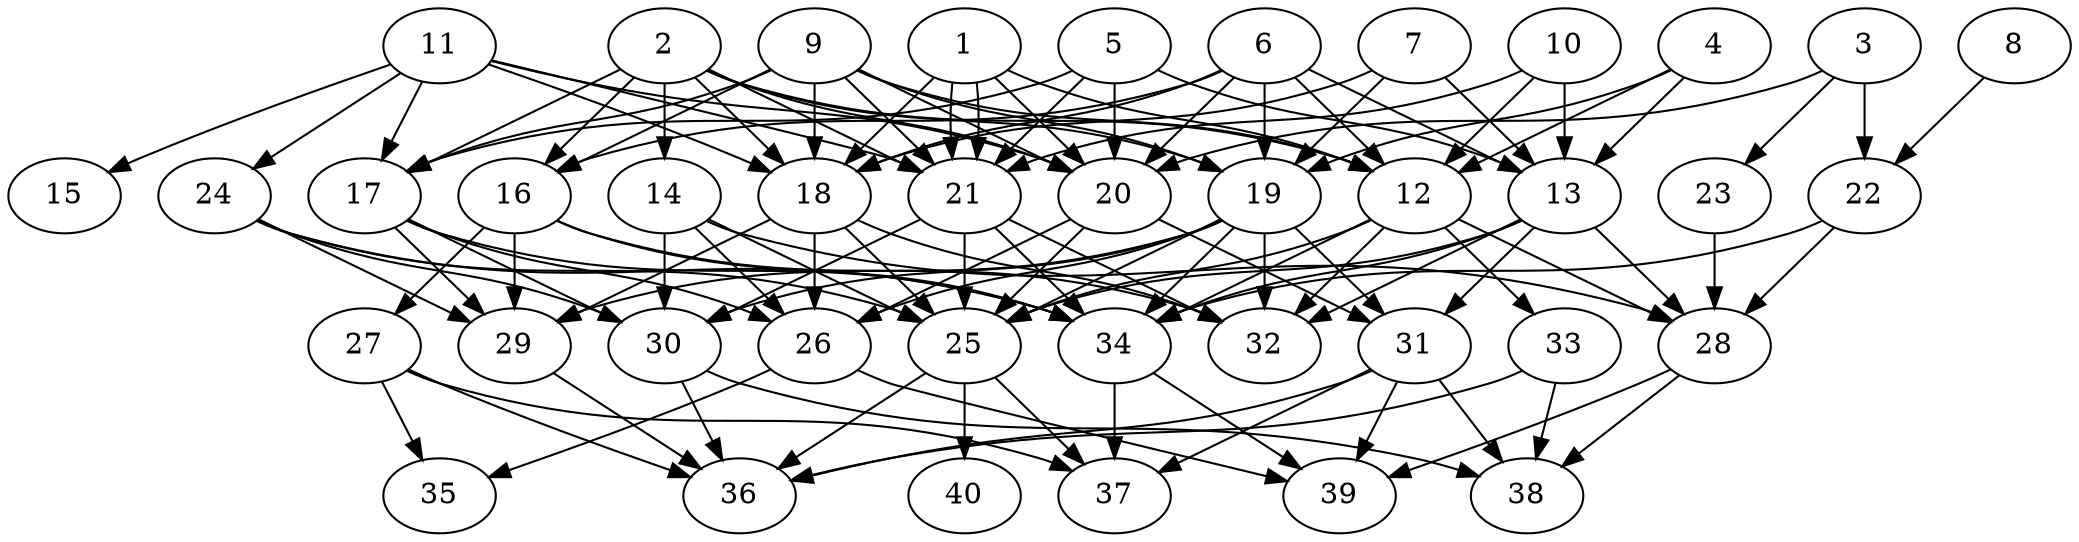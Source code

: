 // DAG automatically generated by daggen at Thu Oct  3 14:06:50 2019
// ./daggen --dot -n 40 --ccr 0.3 --fat 0.7 --regular 0.7 --density 0.6 --mindata 5242880 --maxdata 52428800 
digraph G {
  1 [size="81588907", alpha="0.12", expect_size="24476672"] 
  1 -> 12 [size ="24476672"]
  1 -> 18 [size ="24476672"]
  1 -> 20 [size ="24476672"]
  1 -> 21 [size ="24476672"]
  1 -> 21 [size ="24476672"]
  2 [size="167772160", alpha="0.08", expect_size="50331648"] 
  2 -> 12 [size ="50331648"]
  2 -> 14 [size ="50331648"]
  2 -> 16 [size ="50331648"]
  2 -> 17 [size ="50331648"]
  2 -> 18 [size ="50331648"]
  2 -> 19 [size ="50331648"]
  2 -> 20 [size ="50331648"]
  2 -> 21 [size ="50331648"]
  3 [size="18585600", alpha="0.12", expect_size="5575680"] 
  3 -> 20 [size ="5575680"]
  3 -> 22 [size ="5575680"]
  3 -> 23 [size ="5575680"]
  4 [size="46322347", alpha="0.05", expect_size="13896704"] 
  4 -> 12 [size ="13896704"]
  4 -> 13 [size ="13896704"]
  4 -> 19 [size ="13896704"]
  5 [size="154200747", alpha="0.03", expect_size="46260224"] 
  5 -> 13 [size ="46260224"]
  5 -> 17 [size ="46260224"]
  5 -> 20 [size ="46260224"]
  5 -> 21 [size ="46260224"]
  6 [size="154368000", alpha="0.07", expect_size="46310400"] 
  6 -> 12 [size ="46310400"]
  6 -> 13 [size ="46310400"]
  6 -> 16 [size ="46310400"]
  6 -> 18 [size ="46310400"]
  6 -> 19 [size ="46310400"]
  6 -> 20 [size ="46310400"]
  7 [size="89074347", alpha="0.12", expect_size="26722304"] 
  7 -> 13 [size ="26722304"]
  7 -> 18 [size ="26722304"]
  7 -> 19 [size ="26722304"]
  8 [size="150565547", alpha="0.18", expect_size="45169664"] 
  8 -> 22 [size ="45169664"]
  9 [size="113199787", alpha="0.06", expect_size="33959936"] 
  9 -> 12 [size ="33959936"]
  9 -> 16 [size ="33959936"]
  9 -> 17 [size ="33959936"]
  9 -> 18 [size ="33959936"]
  9 -> 19 [size ="33959936"]
  9 -> 20 [size ="33959936"]
  9 -> 21 [size ="33959936"]
  10 [size="154391893", alpha="0.09", expect_size="46317568"] 
  10 -> 12 [size ="46317568"]
  10 -> 13 [size ="46317568"]
  10 -> 21 [size ="46317568"]
  11 [size="163068587", alpha="0.02", expect_size="48920576"] 
  11 -> 15 [size ="48920576"]
  11 -> 17 [size ="48920576"]
  11 -> 18 [size ="48920576"]
  11 -> 20 [size ="48920576"]
  11 -> 21 [size ="48920576"]
  11 -> 24 [size ="48920576"]
  12 [size="97931947", alpha="0.12", expect_size="29379584"] 
  12 -> 25 [size ="29379584"]
  12 -> 28 [size ="29379584"]
  12 -> 32 [size ="29379584"]
  12 -> 33 [size ="29379584"]
  12 -> 34 [size ="29379584"]
  13 [size="161181013", alpha="0.19", expect_size="48354304"] 
  13 -> 25 [size ="48354304"]
  13 -> 28 [size ="48354304"]
  13 -> 31 [size ="48354304"]
  13 -> 32 [size ="48354304"]
  13 -> 34 [size ="48354304"]
  14 [size="101529600", alpha="0.12", expect_size="30458880"] 
  14 -> 25 [size ="30458880"]
  14 -> 26 [size ="30458880"]
  14 -> 28 [size ="30458880"]
  14 -> 30 [size ="30458880"]
  15 [size="137164800", alpha="0.05", expect_size="41149440"] 
  16 [size="163495253", alpha="0.12", expect_size="49048576"] 
  16 -> 27 [size ="49048576"]
  16 -> 29 [size ="49048576"]
  16 -> 32 [size ="49048576"]
  16 -> 34 [size ="49048576"]
  17 [size="61429760", alpha="0.20", expect_size="18428928"] 
  17 -> 26 [size ="18428928"]
  17 -> 29 [size ="18428928"]
  17 -> 30 [size ="18428928"]
  17 -> 34 [size ="18428928"]
  18 [size="152395093", alpha="0.16", expect_size="45718528"] 
  18 -> 25 [size ="45718528"]
  18 -> 26 [size ="45718528"]
  18 -> 29 [size ="45718528"]
  18 -> 32 [size ="45718528"]
  19 [size="140404053", alpha="0.05", expect_size="42121216"] 
  19 -> 25 [size ="42121216"]
  19 -> 26 [size ="42121216"]
  19 -> 29 [size ="42121216"]
  19 -> 30 [size ="42121216"]
  19 -> 31 [size ="42121216"]
  19 -> 32 [size ="42121216"]
  19 -> 34 [size ="42121216"]
  20 [size="28675413", alpha="0.05", expect_size="8602624"] 
  20 -> 25 [size ="8602624"]
  20 -> 26 [size ="8602624"]
  20 -> 31 [size ="8602624"]
  21 [size="98048000", alpha="0.14", expect_size="29414400"] 
  21 -> 25 [size ="29414400"]
  21 -> 30 [size ="29414400"]
  21 -> 32 [size ="29414400"]
  21 -> 34 [size ="29414400"]
  22 [size="111619413", alpha="0.01", expect_size="33485824"] 
  22 -> 28 [size ="33485824"]
  22 -> 34 [size ="33485824"]
  23 [size="46523733", alpha="0.09", expect_size="13957120"] 
  23 -> 28 [size ="13957120"]
  24 [size="40956587", alpha="0.01", expect_size="12286976"] 
  24 -> 25 [size ="12286976"]
  24 -> 29 [size ="12286976"]
  24 -> 30 [size ="12286976"]
  24 -> 34 [size ="12286976"]
  25 [size="133625173", alpha="0.10", expect_size="40087552"] 
  25 -> 36 [size ="40087552"]
  25 -> 37 [size ="40087552"]
  25 -> 40 [size ="40087552"]
  26 [size="174353067", alpha="0.16", expect_size="52305920"] 
  26 -> 35 [size ="52305920"]
  26 -> 39 [size ="52305920"]
  27 [size="107601920", alpha="0.11", expect_size="32280576"] 
  27 -> 35 [size ="32280576"]
  27 -> 36 [size ="32280576"]
  27 -> 37 [size ="32280576"]
  28 [size="104082773", alpha="0.03", expect_size="31224832"] 
  28 -> 38 [size ="31224832"]
  28 -> 39 [size ="31224832"]
  29 [size="76277760", alpha="0.08", expect_size="22883328"] 
  29 -> 36 [size ="22883328"]
  30 [size="115363840", alpha="0.10", expect_size="34609152"] 
  30 -> 36 [size ="34609152"]
  30 -> 38 [size ="34609152"]
  31 [size="157334187", alpha="0.10", expect_size="47200256"] 
  31 -> 36 [size ="47200256"]
  31 -> 37 [size ="47200256"]
  31 -> 38 [size ="47200256"]
  31 -> 39 [size ="47200256"]
  32 [size="109021867", alpha="0.01", expect_size="32706560"] 
  33 [size="120722773", alpha="0.09", expect_size="36216832"] 
  33 -> 36 [size ="36216832"]
  33 -> 38 [size ="36216832"]
  34 [size="36256427", alpha="0.09", expect_size="10876928"] 
  34 -> 37 [size ="10876928"]
  34 -> 39 [size ="10876928"]
  35 [size="41762133", alpha="0.04", expect_size="12528640"] 
  36 [size="116674560", alpha="0.17", expect_size="35002368"] 
  37 [size="83322880", alpha="0.16", expect_size="24996864"] 
  38 [size="170581333", alpha="0.12", expect_size="51174400"] 
  39 [size="39690240", alpha="0.04", expect_size="11907072"] 
  40 [size="100945920", alpha="0.17", expect_size="30283776"] 
}
